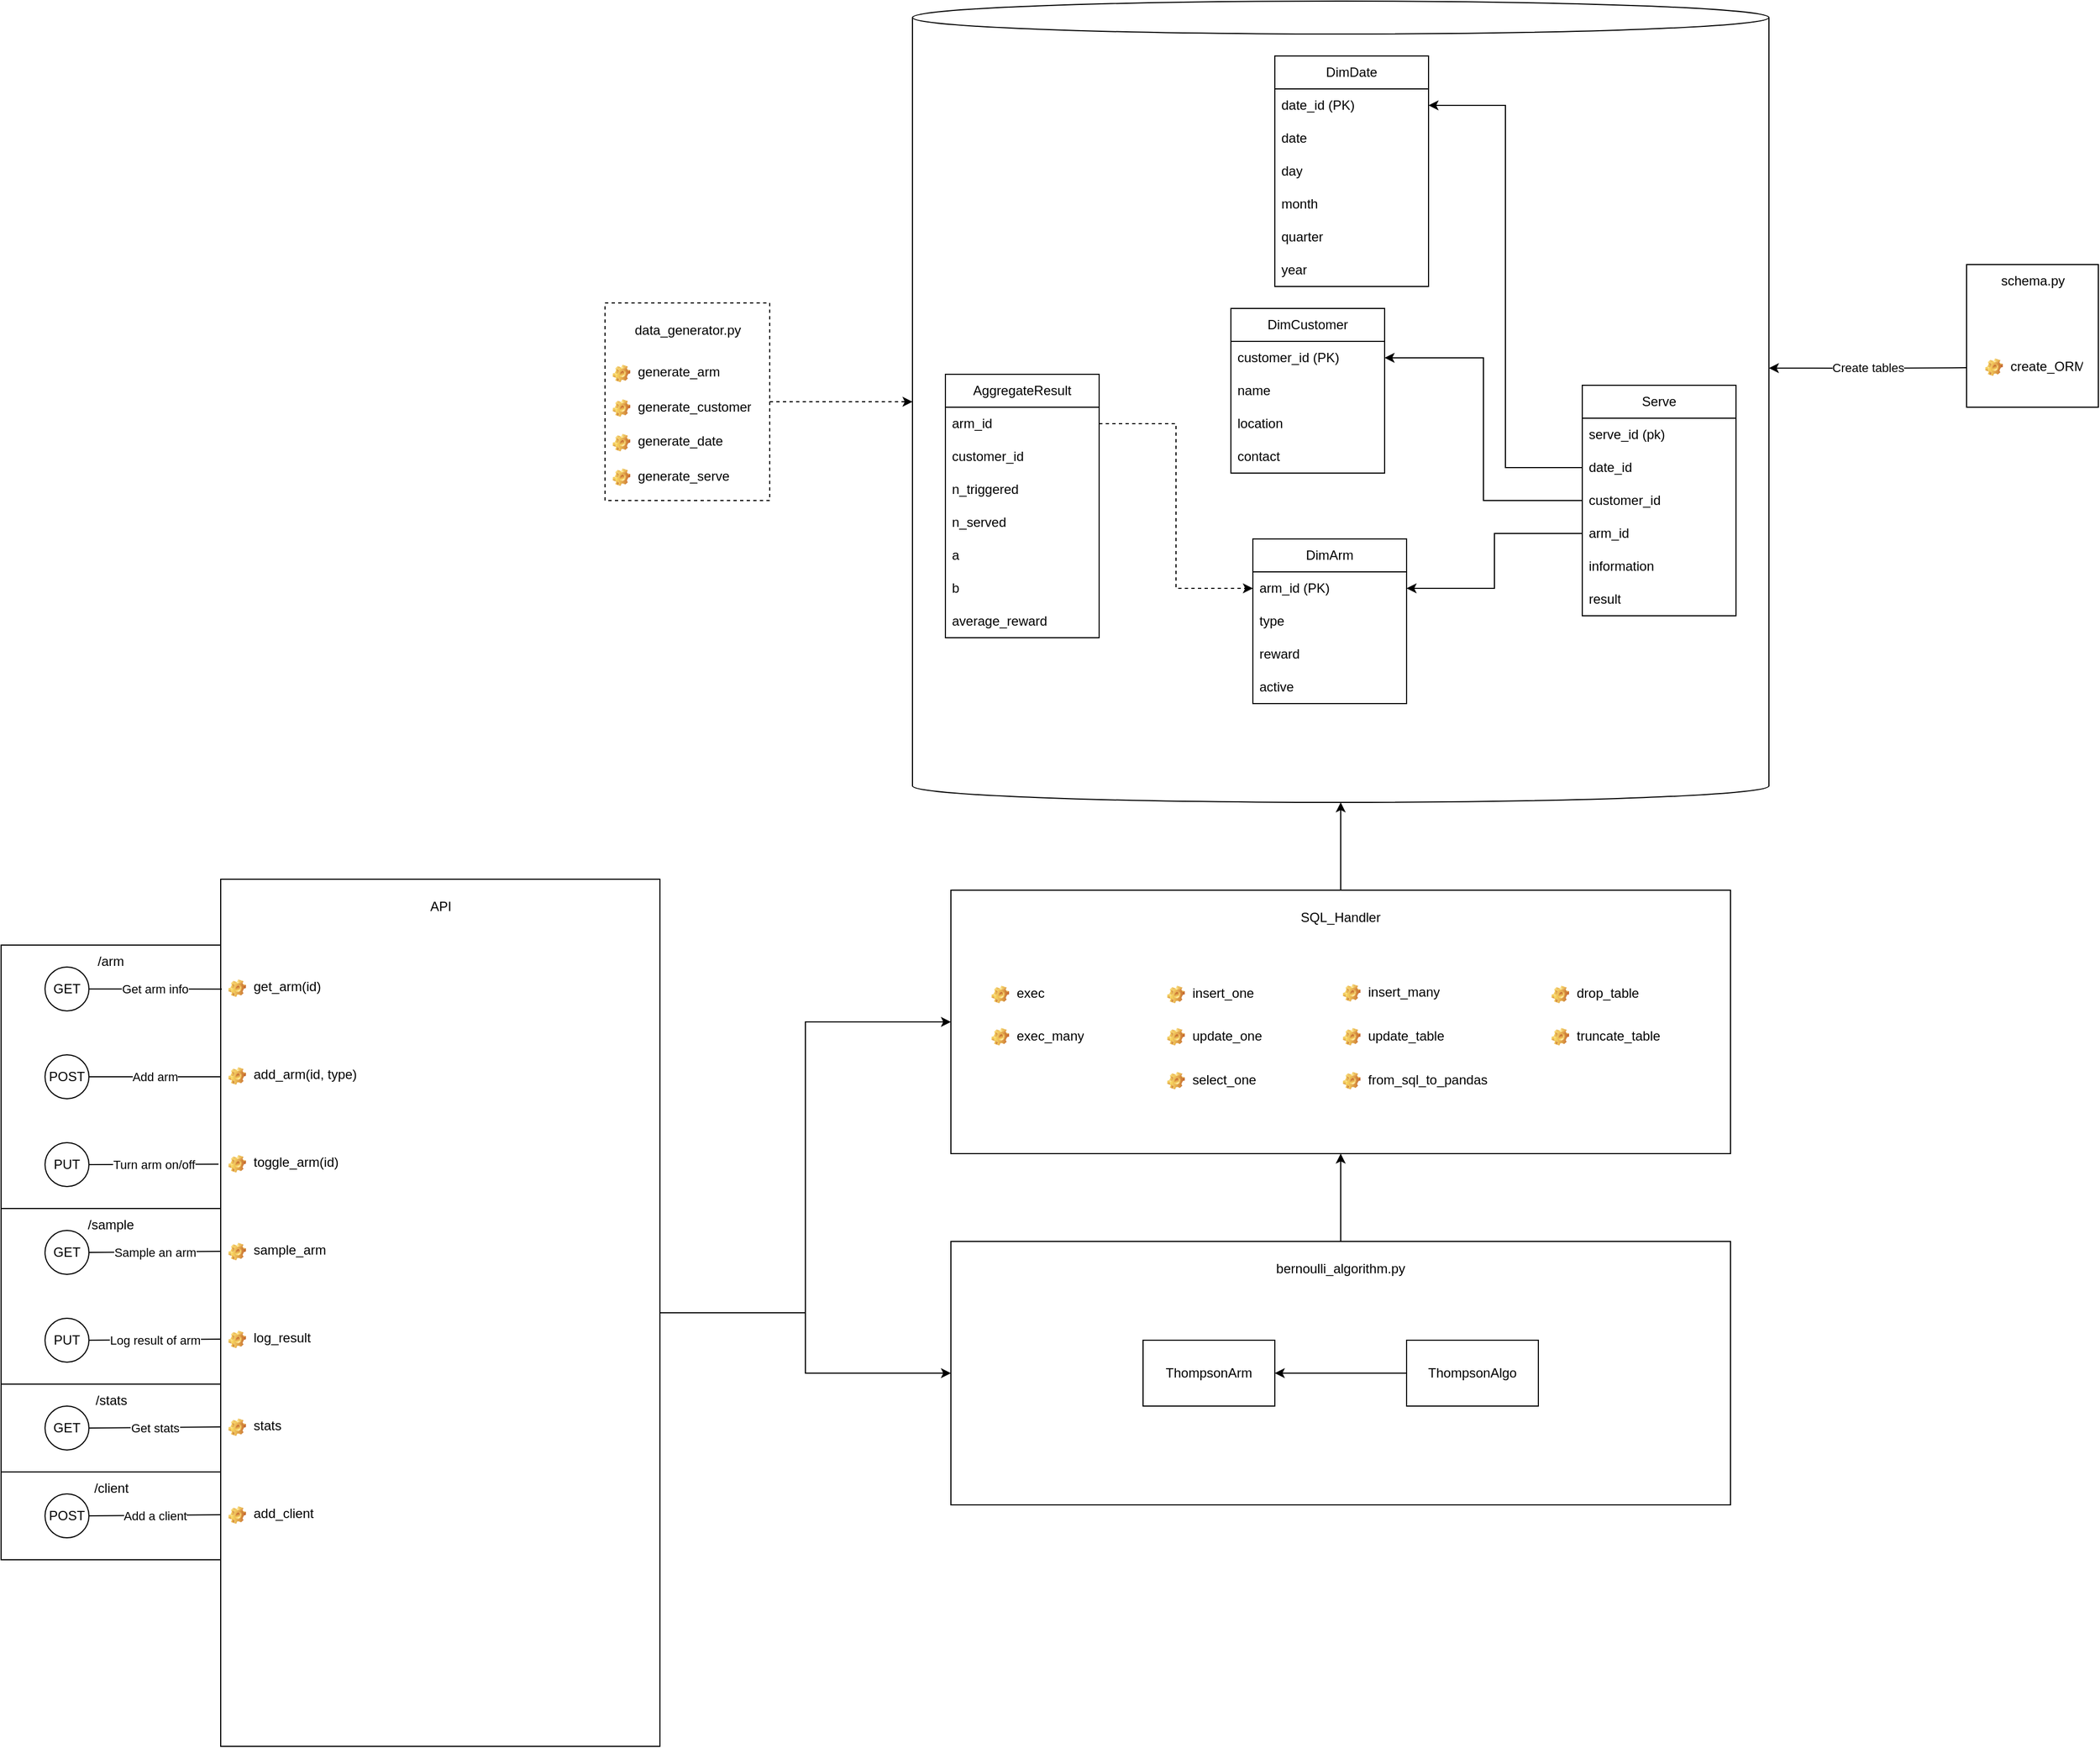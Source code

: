 <mxfile version="22.1.5" type="device">
  <diagram name="Page-1" id="Ht2SRZ-T48gmTUEBcy6G">
    <mxGraphModel dx="4201" dy="3000" grid="1" gridSize="10" guides="1" tooltips="1" connect="1" arrows="1" fold="1" page="1" pageScale="1" pageWidth="850" pageHeight="1100" math="0" shadow="0">
      <root>
        <mxCell id="0" />
        <mxCell id="1" parent="0" />
        <mxCell id="-B8I2vDSWO1O8QT1mReE-53" value="" style="rounded=0;whiteSpace=wrap;html=1;" vertex="1" parent="1">
          <mxGeometry x="-440" y="630" width="200" height="160" as="geometry" />
        </mxCell>
        <mxCell id="-B8I2vDSWO1O8QT1mReE-51" value="" style="rounded=0;whiteSpace=wrap;html=1;" vertex="1" parent="1">
          <mxGeometry x="-440" y="390" width="200" height="240" as="geometry" />
        </mxCell>
        <mxCell id="-B8I2vDSWO1O8QT1mReE-187" style="edgeStyle=orthogonalEdgeStyle;rounded=0;orthogonalLoop=1;jettySize=auto;html=1;entryX=0;entryY=0.5;entryDx=0;entryDy=0;" edge="1" parent="1" source="-B8I2vDSWO1O8QT1mReE-1" target="-B8I2vDSWO1O8QT1mReE-165">
          <mxGeometry relative="1" as="geometry" />
        </mxCell>
        <mxCell id="-B8I2vDSWO1O8QT1mReE-189" style="edgeStyle=orthogonalEdgeStyle;rounded=0;orthogonalLoop=1;jettySize=auto;html=1;entryX=0;entryY=0.5;entryDx=0;entryDy=0;" edge="1" parent="1" source="-B8I2vDSWO1O8QT1mReE-1" target="-B8I2vDSWO1O8QT1mReE-138">
          <mxGeometry relative="1" as="geometry" />
        </mxCell>
        <mxCell id="-B8I2vDSWO1O8QT1mReE-1" value="" style="rounded=0;whiteSpace=wrap;html=1;" vertex="1" parent="1">
          <mxGeometry x="-240" y="330" width="400" height="790" as="geometry" />
        </mxCell>
        <mxCell id="-B8I2vDSWO1O8QT1mReE-2" value="" style="shape=cylinder3;whiteSpace=wrap;html=1;boundedLbl=1;backgroundOutline=1;size=15;" vertex="1" parent="1">
          <mxGeometry x="390" y="-470" width="780" height="730" as="geometry" />
        </mxCell>
        <mxCell id="-B8I2vDSWO1O8QT1mReE-3" value="GET" style="ellipse;whiteSpace=wrap;html=1;aspect=fixed;" vertex="1" parent="1">
          <mxGeometry x="-400" y="410" width="40" height="40" as="geometry" />
        </mxCell>
        <mxCell id="-B8I2vDSWO1O8QT1mReE-4" value="POST" style="ellipse;whiteSpace=wrap;html=1;aspect=fixed;" vertex="1" parent="1">
          <mxGeometry x="-400" y="490" width="40" height="40" as="geometry" />
        </mxCell>
        <mxCell id="-B8I2vDSWO1O8QT1mReE-5" value="PUT" style="ellipse;whiteSpace=wrap;html=1;aspect=fixed;" vertex="1" parent="1">
          <mxGeometry x="-400" y="570" width="40" height="40" as="geometry" />
        </mxCell>
        <mxCell id="-B8I2vDSWO1O8QT1mReE-7" value="Turn arm on/off" style="endArrow=none;html=1;rounded=0;exitX=1;exitY=0.5;exitDx=0;exitDy=0;entryX=0.99;entryY=0.832;entryDx=0;entryDy=0;entryPerimeter=0;" edge="1" parent="1" source="-B8I2vDSWO1O8QT1mReE-5" target="-B8I2vDSWO1O8QT1mReE-51">
          <mxGeometry width="50" height="50" relative="1" as="geometry">
            <mxPoint x="-20" y="590" as="sourcePoint" />
            <mxPoint x="30" y="540" as="targetPoint" />
          </mxGeometry>
        </mxCell>
        <mxCell id="-B8I2vDSWO1O8QT1mReE-8" value="toggle_arm(id)" style="label;fontStyle=0;strokeColor=none;fillColor=none;align=left;verticalAlign=top;overflow=hidden;spacingLeft=28;spacingRight=4;rotatable=0;points=[[0,0.5],[1,0.5]];portConstraint=eastwest;imageWidth=16;imageHeight=16;whiteSpace=wrap;html=1;image=img/clipart/Gear_128x128.png;imageVerticalAlign=top;" vertex="1" parent="1">
          <mxGeometry x="-240" y="574.25" width="150" height="31.5" as="geometry" />
        </mxCell>
        <mxCell id="-B8I2vDSWO1O8QT1mReE-9" value="Add arm" style="endArrow=none;html=1;rounded=0;exitX=1;exitY=0.5;exitDx=0;exitDy=0;entryX=0;entryY=0.5;entryDx=0;entryDy=0;" edge="1" parent="1" source="-B8I2vDSWO1O8QT1mReE-4" target="-B8I2vDSWO1O8QT1mReE-11">
          <mxGeometry relative="1" as="geometry">
            <mxPoint x="-190" y="540" as="sourcePoint" />
            <mxPoint x="-30" y="540" as="targetPoint" />
          </mxGeometry>
        </mxCell>
        <mxCell id="-B8I2vDSWO1O8QT1mReE-11" value="add_arm(id, type)" style="label;fontStyle=0;strokeColor=none;fillColor=none;align=left;verticalAlign=top;overflow=hidden;spacingLeft=28;spacingRight=4;rotatable=0;points=[[0,0.5],[1,0.5]];portConstraint=eastwest;imageWidth=16;imageHeight=16;whiteSpace=wrap;html=1;image=img/clipart/Gear_128x128.png;imageVerticalAlign=top;" vertex="1" parent="1">
          <mxGeometry x="-240" y="494.25" width="220" height="31.5" as="geometry" />
        </mxCell>
        <mxCell id="-B8I2vDSWO1O8QT1mReE-12" value="Get arm info" style="endArrow=none;html=1;rounded=0;exitX=1;exitY=0.5;exitDx=0;exitDy=0;entryX=1.005;entryY=0.167;entryDx=0;entryDy=0;entryPerimeter=0;" edge="1" parent="1" source="-B8I2vDSWO1O8QT1mReE-3" target="-B8I2vDSWO1O8QT1mReE-51">
          <mxGeometry relative="1" as="geometry">
            <mxPoint x="-390" y="520" as="sourcePoint" />
            <mxPoint x="-230" y="520" as="targetPoint" />
          </mxGeometry>
        </mxCell>
        <mxCell id="-B8I2vDSWO1O8QT1mReE-14" value="API" style="text;html=1;align=center;verticalAlign=middle;resizable=0;points=[];autosize=1;strokeColor=none;fillColor=none;" vertex="1" parent="1">
          <mxGeometry x="-60" y="340" width="40" height="30" as="geometry" />
        </mxCell>
        <mxCell id="-B8I2vDSWO1O8QT1mReE-15" value="get_arm(id)" style="label;fontStyle=0;strokeColor=none;fillColor=none;align=left;verticalAlign=top;overflow=hidden;spacingLeft=28;spacingRight=4;rotatable=0;points=[[0,0.5],[1,0.5]];portConstraint=eastwest;imageWidth=16;imageHeight=16;whiteSpace=wrap;html=1;image=img/clipart/Gear_128x128.png;imageVerticalAlign=top;" vertex="1" parent="1">
          <mxGeometry x="-240" y="414.25" width="190" height="31.5" as="geometry" />
        </mxCell>
        <mxCell id="-B8I2vDSWO1O8QT1mReE-18" value="DimCustomer" style="swimlane;fontStyle=0;childLayout=stackLayout;horizontal=1;startSize=30;horizontalStack=0;resizeParent=1;resizeParentMax=0;resizeLast=0;collapsible=1;marginBottom=0;whiteSpace=wrap;html=1;" vertex="1" parent="1">
          <mxGeometry x="680" y="-190" width="140" height="150" as="geometry">
            <mxRectangle x="570" y="-40" width="110" height="30" as="alternateBounds" />
          </mxGeometry>
        </mxCell>
        <mxCell id="-B8I2vDSWO1O8QT1mReE-19" value="customer_id (PK)" style="text;strokeColor=none;fillColor=none;align=left;verticalAlign=middle;spacingLeft=4;spacingRight=4;overflow=hidden;points=[[0,0.5],[1,0.5]];portConstraint=eastwest;rotatable=0;whiteSpace=wrap;html=1;" vertex="1" parent="-B8I2vDSWO1O8QT1mReE-18">
          <mxGeometry y="30" width="140" height="30" as="geometry" />
        </mxCell>
        <mxCell id="-B8I2vDSWO1O8QT1mReE-20" value="name" style="text;strokeColor=none;fillColor=none;align=left;verticalAlign=middle;spacingLeft=4;spacingRight=4;overflow=hidden;points=[[0,0.5],[1,0.5]];portConstraint=eastwest;rotatable=0;whiteSpace=wrap;html=1;" vertex="1" parent="-B8I2vDSWO1O8QT1mReE-18">
          <mxGeometry y="60" width="140" height="30" as="geometry" />
        </mxCell>
        <mxCell id="-B8I2vDSWO1O8QT1mReE-21" value="location" style="text;strokeColor=none;fillColor=none;align=left;verticalAlign=middle;spacingLeft=4;spacingRight=4;overflow=hidden;points=[[0,0.5],[1,0.5]];portConstraint=eastwest;rotatable=0;whiteSpace=wrap;html=1;" vertex="1" parent="-B8I2vDSWO1O8QT1mReE-18">
          <mxGeometry y="90" width="140" height="30" as="geometry" />
        </mxCell>
        <mxCell id="-B8I2vDSWO1O8QT1mReE-22" value="contact" style="text;strokeColor=none;fillColor=none;align=left;verticalAlign=middle;spacingLeft=4;spacingRight=4;overflow=hidden;points=[[0,0.5],[1,0.5]];portConstraint=eastwest;rotatable=0;whiteSpace=wrap;html=1;" vertex="1" parent="-B8I2vDSWO1O8QT1mReE-18">
          <mxGeometry y="120" width="140" height="30" as="geometry" />
        </mxCell>
        <mxCell id="-B8I2vDSWO1O8QT1mReE-23" value="DimDate" style="swimlane;fontStyle=0;childLayout=stackLayout;horizontal=1;startSize=30;horizontalStack=0;resizeParent=1;resizeParentMax=0;resizeLast=0;collapsible=1;marginBottom=0;whiteSpace=wrap;html=1;" vertex="1" parent="1">
          <mxGeometry x="720" y="-420" width="140" height="210" as="geometry">
            <mxRectangle x="570" y="-40" width="110" height="30" as="alternateBounds" />
          </mxGeometry>
        </mxCell>
        <mxCell id="-B8I2vDSWO1O8QT1mReE-24" value="date_id (PK)" style="text;strokeColor=none;fillColor=none;align=left;verticalAlign=middle;spacingLeft=4;spacingRight=4;overflow=hidden;points=[[0,0.5],[1,0.5]];portConstraint=eastwest;rotatable=0;whiteSpace=wrap;html=1;" vertex="1" parent="-B8I2vDSWO1O8QT1mReE-23">
          <mxGeometry y="30" width="140" height="30" as="geometry" />
        </mxCell>
        <mxCell id="-B8I2vDSWO1O8QT1mReE-25" value="date" style="text;strokeColor=none;fillColor=none;align=left;verticalAlign=middle;spacingLeft=4;spacingRight=4;overflow=hidden;points=[[0,0.5],[1,0.5]];portConstraint=eastwest;rotatable=0;whiteSpace=wrap;html=1;" vertex="1" parent="-B8I2vDSWO1O8QT1mReE-23">
          <mxGeometry y="60" width="140" height="30" as="geometry" />
        </mxCell>
        <mxCell id="-B8I2vDSWO1O8QT1mReE-26" value="day" style="text;strokeColor=none;fillColor=none;align=left;verticalAlign=middle;spacingLeft=4;spacingRight=4;overflow=hidden;points=[[0,0.5],[1,0.5]];portConstraint=eastwest;rotatable=0;whiteSpace=wrap;html=1;" vertex="1" parent="-B8I2vDSWO1O8QT1mReE-23">
          <mxGeometry y="90" width="140" height="30" as="geometry" />
        </mxCell>
        <mxCell id="-B8I2vDSWO1O8QT1mReE-27" value="month" style="text;strokeColor=none;fillColor=none;align=left;verticalAlign=middle;spacingLeft=4;spacingRight=4;overflow=hidden;points=[[0,0.5],[1,0.5]];portConstraint=eastwest;rotatable=0;whiteSpace=wrap;html=1;" vertex="1" parent="-B8I2vDSWO1O8QT1mReE-23">
          <mxGeometry y="120" width="140" height="30" as="geometry" />
        </mxCell>
        <mxCell id="-B8I2vDSWO1O8QT1mReE-28" value="quarter" style="text;strokeColor=none;fillColor=none;align=left;verticalAlign=middle;spacingLeft=4;spacingRight=4;overflow=hidden;points=[[0,0.5],[1,0.5]];portConstraint=eastwest;rotatable=0;whiteSpace=wrap;html=1;" vertex="1" parent="-B8I2vDSWO1O8QT1mReE-23">
          <mxGeometry y="150" width="140" height="30" as="geometry" />
        </mxCell>
        <mxCell id="-B8I2vDSWO1O8QT1mReE-29" value="year" style="text;strokeColor=none;fillColor=none;align=left;verticalAlign=middle;spacingLeft=4;spacingRight=4;overflow=hidden;points=[[0,0.5],[1,0.5]];portConstraint=eastwest;rotatable=0;whiteSpace=wrap;html=1;" vertex="1" parent="-B8I2vDSWO1O8QT1mReE-23">
          <mxGeometry y="180" width="140" height="30" as="geometry" />
        </mxCell>
        <mxCell id="-B8I2vDSWO1O8QT1mReE-30" value="DimArm" style="swimlane;fontStyle=0;childLayout=stackLayout;horizontal=1;startSize=30;horizontalStack=0;resizeParent=1;resizeParentMax=0;resizeLast=0;collapsible=1;marginBottom=0;whiteSpace=wrap;html=1;" vertex="1" parent="1">
          <mxGeometry x="700" y="20" width="140" height="150" as="geometry">
            <mxRectangle x="570" y="-40" width="110" height="30" as="alternateBounds" />
          </mxGeometry>
        </mxCell>
        <mxCell id="-B8I2vDSWO1O8QT1mReE-31" value="arm_id (PK)" style="text;strokeColor=none;fillColor=none;align=left;verticalAlign=middle;spacingLeft=4;spacingRight=4;overflow=hidden;points=[[0,0.5],[1,0.5]];portConstraint=eastwest;rotatable=0;whiteSpace=wrap;html=1;" vertex="1" parent="-B8I2vDSWO1O8QT1mReE-30">
          <mxGeometry y="30" width="140" height="30" as="geometry" />
        </mxCell>
        <mxCell id="-B8I2vDSWO1O8QT1mReE-32" value="type" style="text;strokeColor=none;fillColor=none;align=left;verticalAlign=middle;spacingLeft=4;spacingRight=4;overflow=hidden;points=[[0,0.5],[1,0.5]];portConstraint=eastwest;rotatable=0;whiteSpace=wrap;html=1;" vertex="1" parent="-B8I2vDSWO1O8QT1mReE-30">
          <mxGeometry y="60" width="140" height="30" as="geometry" />
        </mxCell>
        <mxCell id="-B8I2vDSWO1O8QT1mReE-35" value="reward" style="text;strokeColor=none;fillColor=none;align=left;verticalAlign=middle;spacingLeft=4;spacingRight=4;overflow=hidden;points=[[0,0.5],[1,0.5]];portConstraint=eastwest;rotatable=0;whiteSpace=wrap;html=1;" vertex="1" parent="-B8I2vDSWO1O8QT1mReE-30">
          <mxGeometry y="90" width="140" height="30" as="geometry" />
        </mxCell>
        <mxCell id="-B8I2vDSWO1O8QT1mReE-34" value="active" style="text;strokeColor=none;fillColor=none;align=left;verticalAlign=middle;spacingLeft=4;spacingRight=4;overflow=hidden;points=[[0,0.5],[1,0.5]];portConstraint=eastwest;rotatable=0;whiteSpace=wrap;html=1;" vertex="1" parent="-B8I2vDSWO1O8QT1mReE-30">
          <mxGeometry y="120" width="140" height="30" as="geometry" />
        </mxCell>
        <mxCell id="-B8I2vDSWO1O8QT1mReE-37" value="Serve" style="swimlane;fontStyle=0;childLayout=stackLayout;horizontal=1;startSize=30;horizontalStack=0;resizeParent=1;resizeParentMax=0;resizeLast=0;collapsible=1;marginBottom=0;whiteSpace=wrap;html=1;" vertex="1" parent="1">
          <mxGeometry x="1000" y="-120" width="140" height="210" as="geometry">
            <mxRectangle x="570" y="-40" width="110" height="30" as="alternateBounds" />
          </mxGeometry>
        </mxCell>
        <mxCell id="-B8I2vDSWO1O8QT1mReE-38" value="serve_id (pk)" style="text;strokeColor=none;fillColor=none;align=left;verticalAlign=middle;spacingLeft=4;spacingRight=4;overflow=hidden;points=[[0,0.5],[1,0.5]];portConstraint=eastwest;rotatable=0;whiteSpace=wrap;html=1;" vertex="1" parent="-B8I2vDSWO1O8QT1mReE-37">
          <mxGeometry y="30" width="140" height="30" as="geometry" />
        </mxCell>
        <mxCell id="-B8I2vDSWO1O8QT1mReE-40" value="date_id" style="text;strokeColor=none;fillColor=none;align=left;verticalAlign=middle;spacingLeft=4;spacingRight=4;overflow=hidden;points=[[0,0.5],[1,0.5]];portConstraint=eastwest;rotatable=0;whiteSpace=wrap;html=1;" vertex="1" parent="-B8I2vDSWO1O8QT1mReE-37">
          <mxGeometry y="60" width="140" height="30" as="geometry" />
        </mxCell>
        <mxCell id="-B8I2vDSWO1O8QT1mReE-39" value="customer_id" style="text;strokeColor=none;fillColor=none;align=left;verticalAlign=middle;spacingLeft=4;spacingRight=4;overflow=hidden;points=[[0,0.5],[1,0.5]];portConstraint=eastwest;rotatable=0;whiteSpace=wrap;html=1;" vertex="1" parent="-B8I2vDSWO1O8QT1mReE-37">
          <mxGeometry y="90" width="140" height="30" as="geometry" />
        </mxCell>
        <mxCell id="-B8I2vDSWO1O8QT1mReE-41" value="arm_id" style="text;strokeColor=none;fillColor=none;align=left;verticalAlign=middle;spacingLeft=4;spacingRight=4;overflow=hidden;points=[[0,0.5],[1,0.5]];portConstraint=eastwest;rotatable=0;whiteSpace=wrap;html=1;" vertex="1" parent="-B8I2vDSWO1O8QT1mReE-37">
          <mxGeometry y="120" width="140" height="30" as="geometry" />
        </mxCell>
        <mxCell id="-B8I2vDSWO1O8QT1mReE-103" value="information" style="text;strokeColor=none;fillColor=none;align=left;verticalAlign=middle;spacingLeft=4;spacingRight=4;overflow=hidden;points=[[0,0.5],[1,0.5]];portConstraint=eastwest;rotatable=0;whiteSpace=wrap;html=1;" vertex="1" parent="-B8I2vDSWO1O8QT1mReE-37">
          <mxGeometry y="150" width="140" height="30" as="geometry" />
        </mxCell>
        <mxCell id="-B8I2vDSWO1O8QT1mReE-137" value="result" style="text;strokeColor=none;fillColor=none;align=left;verticalAlign=middle;spacingLeft=4;spacingRight=4;overflow=hidden;points=[[0,0.5],[1,0.5]];portConstraint=eastwest;rotatable=0;whiteSpace=wrap;html=1;" vertex="1" parent="-B8I2vDSWO1O8QT1mReE-37">
          <mxGeometry y="180" width="140" height="30" as="geometry" />
        </mxCell>
        <mxCell id="-B8I2vDSWO1O8QT1mReE-43" style="edgeStyle=orthogonalEdgeStyle;rounded=0;orthogonalLoop=1;jettySize=auto;html=1;" edge="1" parent="1" source="-B8I2vDSWO1O8QT1mReE-39" target="-B8I2vDSWO1O8QT1mReE-19">
          <mxGeometry relative="1" as="geometry" />
        </mxCell>
        <mxCell id="-B8I2vDSWO1O8QT1mReE-44" style="edgeStyle=orthogonalEdgeStyle;rounded=0;orthogonalLoop=1;jettySize=auto;html=1;entryX=1;entryY=0.5;entryDx=0;entryDy=0;" edge="1" parent="1" source="-B8I2vDSWO1O8QT1mReE-40" target="-B8I2vDSWO1O8QT1mReE-24">
          <mxGeometry relative="1" as="geometry" />
        </mxCell>
        <mxCell id="-B8I2vDSWO1O8QT1mReE-47" value="GET" style="ellipse;whiteSpace=wrap;html=1;aspect=fixed;" vertex="1" parent="1">
          <mxGeometry x="-400" y="650" width="40" height="40" as="geometry" />
        </mxCell>
        <mxCell id="-B8I2vDSWO1O8QT1mReE-48" value="Sample an arm" style="endArrow=none;html=1;rounded=0;exitX=1;exitY=0.5;exitDx=0;exitDy=0;entryX=-0.001;entryY=0.231;entryDx=0;entryDy=0;entryPerimeter=0;" edge="1" source="-B8I2vDSWO1O8QT1mReE-47" parent="1">
          <mxGeometry relative="1" as="geometry">
            <mxPoint x="-390" y="760" as="sourcePoint" />
            <mxPoint x="-240" y="669" as="targetPoint" />
          </mxGeometry>
        </mxCell>
        <mxCell id="-B8I2vDSWO1O8QT1mReE-50" value="sample_arm" style="label;fontStyle=0;strokeColor=none;fillColor=none;align=left;verticalAlign=top;overflow=hidden;spacingLeft=28;spacingRight=4;rotatable=0;points=[[0,0.5],[1,0.5]];portConstraint=eastwest;imageWidth=16;imageHeight=16;whiteSpace=wrap;html=1;image=img/clipart/Gear_128x128.png;imageVerticalAlign=top;" vertex="1" parent="1">
          <mxGeometry x="-240" y="654.25" width="150" height="31.5" as="geometry" />
        </mxCell>
        <mxCell id="-B8I2vDSWO1O8QT1mReE-52" value="/arm" style="text;html=1;strokeColor=none;fillColor=none;align=center;verticalAlign=middle;whiteSpace=wrap;rounded=0;" vertex="1" parent="1">
          <mxGeometry x="-370" y="390" width="60" height="30" as="geometry" />
        </mxCell>
        <mxCell id="-B8I2vDSWO1O8QT1mReE-54" value="/sample" style="text;html=1;strokeColor=none;fillColor=none;align=center;verticalAlign=middle;whiteSpace=wrap;rounded=0;" vertex="1" parent="1">
          <mxGeometry x="-370" y="630" width="60" height="30" as="geometry" />
        </mxCell>
        <mxCell id="-B8I2vDSWO1O8QT1mReE-56" value="PUT" style="ellipse;whiteSpace=wrap;html=1;aspect=fixed;" vertex="1" parent="1">
          <mxGeometry x="-400" y="730" width="40" height="40" as="geometry" />
        </mxCell>
        <mxCell id="-B8I2vDSWO1O8QT1mReE-57" value="Log result of arm" style="endArrow=none;html=1;rounded=0;exitX=1;exitY=0.5;exitDx=0;exitDy=0;entryX=-0.001;entryY=0.231;entryDx=0;entryDy=0;entryPerimeter=0;" edge="1" source="-B8I2vDSWO1O8QT1mReE-56" parent="1">
          <mxGeometry relative="1" as="geometry">
            <mxPoint x="-390" y="840" as="sourcePoint" />
            <mxPoint x="-240" y="749" as="targetPoint" />
          </mxGeometry>
        </mxCell>
        <mxCell id="-B8I2vDSWO1O8QT1mReE-58" value="log_result" style="label;fontStyle=0;strokeColor=none;fillColor=none;align=left;verticalAlign=top;overflow=hidden;spacingLeft=28;spacingRight=4;rotatable=0;points=[[0,0.5],[1,0.5]];portConstraint=eastwest;imageWidth=16;imageHeight=16;whiteSpace=wrap;html=1;image=img/clipart/Gear_128x128.png;imageVerticalAlign=top;" vertex="1" parent="1">
          <mxGeometry x="-240" y="734.25" width="150" height="31.5" as="geometry" />
        </mxCell>
        <mxCell id="-B8I2vDSWO1O8QT1mReE-62" value="" style="rounded=0;whiteSpace=wrap;html=1;" vertex="1" parent="1">
          <mxGeometry x="-440" y="790" width="200" height="80" as="geometry" />
        </mxCell>
        <mxCell id="-B8I2vDSWO1O8QT1mReE-63" value="/stats" style="text;html=1;align=center;verticalAlign=middle;resizable=0;points=[];autosize=1;strokeColor=none;fillColor=none;" vertex="1" parent="1">
          <mxGeometry x="-365" y="790" width="50" height="30" as="geometry" />
        </mxCell>
        <mxCell id="-B8I2vDSWO1O8QT1mReE-64" value="GET" style="ellipse;whiteSpace=wrap;html=1;aspect=fixed;" vertex="1" parent="1">
          <mxGeometry x="-400" y="810" width="40" height="40" as="geometry" />
        </mxCell>
        <mxCell id="-B8I2vDSWO1O8QT1mReE-65" value="Get stats" style="endArrow=none;html=1;rounded=0;exitX=1;exitY=0.5;exitDx=0;exitDy=0;entryX=-0.001;entryY=0.231;entryDx=0;entryDy=0;entryPerimeter=0;" edge="1" source="-B8I2vDSWO1O8QT1mReE-64" parent="1">
          <mxGeometry relative="1" as="geometry">
            <mxPoint x="-390" y="920" as="sourcePoint" />
            <mxPoint x="-240" y="829" as="targetPoint" />
          </mxGeometry>
        </mxCell>
        <mxCell id="-B8I2vDSWO1O8QT1mReE-66" value="stats" style="label;fontStyle=0;strokeColor=none;fillColor=none;align=left;verticalAlign=top;overflow=hidden;spacingLeft=28;spacingRight=4;rotatable=0;points=[[0,0.5],[1,0.5]];portConstraint=eastwest;imageWidth=16;imageHeight=16;whiteSpace=wrap;html=1;image=img/clipart/Gear_128x128.png;imageVerticalAlign=top;" vertex="1" parent="1">
          <mxGeometry x="-240" y="814.25" width="150" height="31.5" as="geometry" />
        </mxCell>
        <mxCell id="-B8I2vDSWO1O8QT1mReE-81" value="" style="rounded=0;whiteSpace=wrap;html=1;" vertex="1" parent="1">
          <mxGeometry x="-440" y="870" width="200" height="80" as="geometry" />
        </mxCell>
        <mxCell id="-B8I2vDSWO1O8QT1mReE-82" value="Add a client" style="endArrow=none;html=1;rounded=0;exitX=1;exitY=0.5;exitDx=0;exitDy=0;entryX=-0.001;entryY=0.231;entryDx=0;entryDy=0;entryPerimeter=0;" edge="1" source="-B8I2vDSWO1O8QT1mReE-83" parent="1">
          <mxGeometry relative="1" as="geometry">
            <mxPoint x="-390" y="1000" as="sourcePoint" />
            <mxPoint x="-240" y="909" as="targetPoint" />
          </mxGeometry>
        </mxCell>
        <mxCell id="-B8I2vDSWO1O8QT1mReE-83" value="POST" style="ellipse;whiteSpace=wrap;html=1;aspect=fixed;" vertex="1" parent="1">
          <mxGeometry x="-400" y="890" width="40" height="40" as="geometry" />
        </mxCell>
        <mxCell id="-B8I2vDSWO1O8QT1mReE-84" value="/client" style="text;html=1;align=center;verticalAlign=middle;resizable=0;points=[];autosize=1;strokeColor=none;fillColor=none;" vertex="1" parent="1">
          <mxGeometry x="-365" y="870" width="50" height="30" as="geometry" />
        </mxCell>
        <mxCell id="-B8I2vDSWO1O8QT1mReE-85" value="add_client" style="label;fontStyle=0;strokeColor=none;fillColor=none;align=left;verticalAlign=top;overflow=hidden;spacingLeft=28;spacingRight=4;rotatable=0;points=[[0,0.5],[1,0.5]];portConstraint=eastwest;imageWidth=16;imageHeight=16;whiteSpace=wrap;html=1;image=img/clipart/Gear_128x128.png;imageVerticalAlign=top;" vertex="1" parent="1">
          <mxGeometry x="-240" y="894.25" width="150" height="31.5" as="geometry" />
        </mxCell>
        <mxCell id="-B8I2vDSWO1O8QT1mReE-105" style="edgeStyle=orthogonalEdgeStyle;rounded=0;orthogonalLoop=1;jettySize=auto;html=1;entryX=1;entryY=0.5;entryDx=0;entryDy=0;" edge="1" parent="1" source="-B8I2vDSWO1O8QT1mReE-41" target="-B8I2vDSWO1O8QT1mReE-31">
          <mxGeometry relative="1" as="geometry" />
        </mxCell>
        <mxCell id="-B8I2vDSWO1O8QT1mReE-125" value="AggregateResult" style="swimlane;fontStyle=0;childLayout=stackLayout;horizontal=1;startSize=30;horizontalStack=0;resizeParent=1;resizeParentMax=0;resizeLast=0;collapsible=1;marginBottom=0;whiteSpace=wrap;html=1;" vertex="1" parent="1">
          <mxGeometry x="420" y="-130" width="140" height="240" as="geometry">
            <mxRectangle x="570" y="-40" width="110" height="30" as="alternateBounds" />
          </mxGeometry>
        </mxCell>
        <mxCell id="-B8I2vDSWO1O8QT1mReE-126" value="arm_id" style="text;strokeColor=none;fillColor=none;align=left;verticalAlign=middle;spacingLeft=4;spacingRight=4;overflow=hidden;points=[[0,0.5],[1,0.5]];portConstraint=eastwest;rotatable=0;whiteSpace=wrap;html=1;" vertex="1" parent="-B8I2vDSWO1O8QT1mReE-125">
          <mxGeometry y="30" width="140" height="30" as="geometry" />
        </mxCell>
        <mxCell id="-B8I2vDSWO1O8QT1mReE-182" value="customer_id" style="text;strokeColor=none;fillColor=none;align=left;verticalAlign=middle;spacingLeft=4;spacingRight=4;overflow=hidden;points=[[0,0.5],[1,0.5]];portConstraint=eastwest;rotatable=0;whiteSpace=wrap;html=1;" vertex="1" parent="-B8I2vDSWO1O8QT1mReE-125">
          <mxGeometry y="60" width="140" height="30" as="geometry" />
        </mxCell>
        <mxCell id="-B8I2vDSWO1O8QT1mReE-128" value="n_triggered" style="text;strokeColor=none;fillColor=none;align=left;verticalAlign=middle;spacingLeft=4;spacingRight=4;overflow=hidden;points=[[0,0.5],[1,0.5]];portConstraint=eastwest;rotatable=0;whiteSpace=wrap;html=1;" vertex="1" parent="-B8I2vDSWO1O8QT1mReE-125">
          <mxGeometry y="90" width="140" height="30" as="geometry" />
        </mxCell>
        <mxCell id="-B8I2vDSWO1O8QT1mReE-131" value="n_served" style="text;strokeColor=none;fillColor=none;align=left;verticalAlign=middle;spacingLeft=4;spacingRight=4;overflow=hidden;points=[[0,0.5],[1,0.5]];portConstraint=eastwest;rotatable=0;whiteSpace=wrap;html=1;" vertex="1" parent="-B8I2vDSWO1O8QT1mReE-125">
          <mxGeometry y="120" width="140" height="30" as="geometry" />
        </mxCell>
        <mxCell id="-B8I2vDSWO1O8QT1mReE-129" value="a" style="text;strokeColor=none;fillColor=none;align=left;verticalAlign=middle;spacingLeft=4;spacingRight=4;overflow=hidden;points=[[0,0.5],[1,0.5]];portConstraint=eastwest;rotatable=0;whiteSpace=wrap;html=1;" vertex="1" parent="-B8I2vDSWO1O8QT1mReE-125">
          <mxGeometry y="150" width="140" height="30" as="geometry" />
        </mxCell>
        <mxCell id="-B8I2vDSWO1O8QT1mReE-130" value="b" style="text;strokeColor=none;fillColor=none;align=left;verticalAlign=middle;spacingLeft=4;spacingRight=4;overflow=hidden;points=[[0,0.5],[1,0.5]];portConstraint=eastwest;rotatable=0;whiteSpace=wrap;html=1;" vertex="1" parent="-B8I2vDSWO1O8QT1mReE-125">
          <mxGeometry y="180" width="140" height="30" as="geometry" />
        </mxCell>
        <mxCell id="-B8I2vDSWO1O8QT1mReE-133" value="average_reward" style="text;strokeColor=none;fillColor=none;align=left;verticalAlign=middle;spacingLeft=4;spacingRight=4;overflow=hidden;points=[[0,0.5],[1,0.5]];portConstraint=eastwest;rotatable=0;whiteSpace=wrap;html=1;" vertex="1" parent="-B8I2vDSWO1O8QT1mReE-125">
          <mxGeometry y="210" width="140" height="30" as="geometry" />
        </mxCell>
        <mxCell id="-B8I2vDSWO1O8QT1mReE-134" style="edgeStyle=orthogonalEdgeStyle;rounded=0;orthogonalLoop=1;jettySize=auto;html=1;entryX=0;entryY=0.5;entryDx=0;entryDy=0;dashed=1;" edge="1" parent="1" source="-B8I2vDSWO1O8QT1mReE-126" target="-B8I2vDSWO1O8QT1mReE-31">
          <mxGeometry relative="1" as="geometry" />
        </mxCell>
        <mxCell id="-B8I2vDSWO1O8QT1mReE-138" value="" style="rounded=0;whiteSpace=wrap;html=1;" vertex="1" parent="1">
          <mxGeometry x="425" y="340" width="710" height="240" as="geometry" />
        </mxCell>
        <mxCell id="-B8I2vDSWO1O8QT1mReE-139" value="SQL_Handler" style="text;html=1;strokeColor=none;fillColor=none;align=center;verticalAlign=middle;whiteSpace=wrap;rounded=0;" vertex="1" parent="1">
          <mxGeometry x="750" y="350" width="60" height="30" as="geometry" />
        </mxCell>
        <mxCell id="-B8I2vDSWO1O8QT1mReE-141" value="" style="rounded=0;whiteSpace=wrap;html=1;" vertex="1" parent="1">
          <mxGeometry x="1350" y="-230" width="120" height="130" as="geometry" />
        </mxCell>
        <mxCell id="-B8I2vDSWO1O8QT1mReE-142" value="create_ORM" style="label;fontStyle=0;strokeColor=none;fillColor=none;align=left;verticalAlign=top;overflow=hidden;spacingLeft=28;spacingRight=4;rotatable=0;points=[[0,0.5],[1,0.5]];portConstraint=eastwest;imageWidth=16;imageHeight=16;whiteSpace=wrap;html=1;image=img/clipart/Gear_128x128.png;imageVerticalAlign=top;" vertex="1" parent="1">
          <mxGeometry x="1360" y="-151.5" width="100" height="31.5" as="geometry" />
        </mxCell>
        <mxCell id="-B8I2vDSWO1O8QT1mReE-143" value="Create tables" style="edgeStyle=orthogonalEdgeStyle;rounded=0;orthogonalLoop=1;jettySize=auto;html=1;entryX=1;entryY=0.458;entryDx=0;entryDy=0;entryPerimeter=0;" edge="1" parent="1" target="-B8I2vDSWO1O8QT1mReE-2">
          <mxGeometry relative="1" as="geometry">
            <mxPoint x="1350" y="-136" as="sourcePoint" />
          </mxGeometry>
        </mxCell>
        <mxCell id="-B8I2vDSWO1O8QT1mReE-144" value="schema.py" style="text;html=1;align=center;verticalAlign=middle;resizable=0;points=[];autosize=1;strokeColor=none;fillColor=none;" vertex="1" parent="1">
          <mxGeometry x="1370" y="-230" width="80" height="30" as="geometry" />
        </mxCell>
        <mxCell id="-B8I2vDSWO1O8QT1mReE-146" style="edgeStyle=orthogonalEdgeStyle;rounded=0;orthogonalLoop=1;jettySize=auto;html=1;entryX=0.5;entryY=1;entryDx=0;entryDy=0;entryPerimeter=0;" edge="1" parent="1" source="-B8I2vDSWO1O8QT1mReE-138" target="-B8I2vDSWO1O8QT1mReE-2">
          <mxGeometry relative="1" as="geometry" />
        </mxCell>
        <mxCell id="-B8I2vDSWO1O8QT1mReE-148" value="exec" style="label;fontStyle=0;strokeColor=none;fillColor=none;align=left;verticalAlign=top;overflow=hidden;spacingLeft=28;spacingRight=4;rotatable=0;points=[[0,0.5],[1,0.5]];portConstraint=eastwest;imageWidth=16;imageHeight=16;whiteSpace=wrap;html=1;image=img/clipart/Gear_128x128.png;imageVerticalAlign=top;" vertex="1" parent="1">
          <mxGeometry x="455" y="420" width="150" height="31.5" as="geometry" />
        </mxCell>
        <mxCell id="-B8I2vDSWO1O8QT1mReE-149" value="exec_many" style="label;fontStyle=0;strokeColor=none;fillColor=none;align=left;verticalAlign=top;overflow=hidden;spacingLeft=28;spacingRight=4;rotatable=0;points=[[0,0.5],[1,0.5]];portConstraint=eastwest;imageWidth=16;imageHeight=16;whiteSpace=wrap;html=1;image=img/clipart/Gear_128x128.png;imageVerticalAlign=top;" vertex="1" parent="1">
          <mxGeometry x="455" y="458.5" width="150" height="31.5" as="geometry" />
        </mxCell>
        <mxCell id="-B8I2vDSWO1O8QT1mReE-150" value="insert_one" style="label;fontStyle=0;strokeColor=none;fillColor=none;align=left;verticalAlign=top;overflow=hidden;spacingLeft=28;spacingRight=4;rotatable=0;points=[[0,0.5],[1,0.5]];portConstraint=eastwest;imageWidth=16;imageHeight=16;whiteSpace=wrap;html=1;image=img/clipart/Gear_128x128.png;imageVerticalAlign=top;" vertex="1" parent="1">
          <mxGeometry x="615" y="420" width="150" height="31.5" as="geometry" />
        </mxCell>
        <mxCell id="-B8I2vDSWO1O8QT1mReE-151" value="update_one" style="label;fontStyle=0;strokeColor=none;fillColor=none;align=left;verticalAlign=top;overflow=hidden;spacingLeft=28;spacingRight=4;rotatable=0;points=[[0,0.5],[1,0.5]];portConstraint=eastwest;imageWidth=16;imageHeight=16;whiteSpace=wrap;html=1;image=img/clipart/Gear_128x128.png;imageVerticalAlign=top;" vertex="1" parent="1">
          <mxGeometry x="615" y="458.5" width="150" height="31.5" as="geometry" />
        </mxCell>
        <mxCell id="-B8I2vDSWO1O8QT1mReE-152" value="select_one" style="label;fontStyle=0;strokeColor=none;fillColor=none;align=left;verticalAlign=top;overflow=hidden;spacingLeft=28;spacingRight=4;rotatable=0;points=[[0,0.5],[1,0.5]];portConstraint=eastwest;imageWidth=16;imageHeight=16;whiteSpace=wrap;html=1;image=img/clipart/Gear_128x128.png;imageVerticalAlign=top;" vertex="1" parent="1">
          <mxGeometry x="615" y="498.5" width="150" height="31.5" as="geometry" />
        </mxCell>
        <mxCell id="-B8I2vDSWO1O8QT1mReE-153" value="insert_many" style="label;fontStyle=0;strokeColor=none;fillColor=none;align=left;verticalAlign=top;overflow=hidden;spacingLeft=28;spacingRight=4;rotatable=0;points=[[0,0.5],[1,0.5]];portConstraint=eastwest;imageWidth=16;imageHeight=16;whiteSpace=wrap;html=1;image=img/clipart/Gear_128x128.png;imageVerticalAlign=top;" vertex="1" parent="1">
          <mxGeometry x="775" y="418.5" width="150" height="31.5" as="geometry" />
        </mxCell>
        <mxCell id="-B8I2vDSWO1O8QT1mReE-154" value="update_table" style="label;fontStyle=0;strokeColor=none;fillColor=none;align=left;verticalAlign=top;overflow=hidden;spacingLeft=28;spacingRight=4;rotatable=0;points=[[0,0.5],[1,0.5]];portConstraint=eastwest;imageWidth=16;imageHeight=16;whiteSpace=wrap;html=1;image=img/clipart/Gear_128x128.png;imageVerticalAlign=top;" vertex="1" parent="1">
          <mxGeometry x="775" y="458.5" width="150" height="31.5" as="geometry" />
        </mxCell>
        <mxCell id="-B8I2vDSWO1O8QT1mReE-155" value="from_sql_to_pandas" style="label;fontStyle=0;strokeColor=none;fillColor=none;align=left;verticalAlign=top;overflow=hidden;spacingLeft=28;spacingRight=4;rotatable=0;points=[[0,0.5],[1,0.5]];portConstraint=eastwest;imageWidth=16;imageHeight=16;whiteSpace=wrap;html=1;image=img/clipart/Gear_128x128.png;imageVerticalAlign=top;" vertex="1" parent="1">
          <mxGeometry x="775" y="498.5" width="150" height="31.5" as="geometry" />
        </mxCell>
        <mxCell id="-B8I2vDSWO1O8QT1mReE-156" value="drop_table" style="label;fontStyle=0;strokeColor=none;fillColor=none;align=left;verticalAlign=top;overflow=hidden;spacingLeft=28;spacingRight=4;rotatable=0;points=[[0,0.5],[1,0.5]];portConstraint=eastwest;imageWidth=16;imageHeight=16;whiteSpace=wrap;html=1;image=img/clipart/Gear_128x128.png;imageVerticalAlign=top;" vertex="1" parent="1">
          <mxGeometry x="965" y="420" width="150" height="31.5" as="geometry" />
        </mxCell>
        <mxCell id="-B8I2vDSWO1O8QT1mReE-157" value="truncate_table" style="label;fontStyle=0;strokeColor=none;fillColor=none;align=left;verticalAlign=top;overflow=hidden;spacingLeft=28;spacingRight=4;rotatable=0;points=[[0,0.5],[1,0.5]];portConstraint=eastwest;imageWidth=16;imageHeight=16;whiteSpace=wrap;html=1;image=img/clipart/Gear_128x128.png;imageVerticalAlign=top;" vertex="1" parent="1">
          <mxGeometry x="965" y="458.5" width="150" height="31.5" as="geometry" />
        </mxCell>
        <mxCell id="-B8I2vDSWO1O8QT1mReE-158" value="" style="rounded=0;whiteSpace=wrap;html=1;dashed=1;" vertex="1" parent="1">
          <mxGeometry x="110" y="-195" width="150" height="180" as="geometry" />
        </mxCell>
        <mxCell id="-B8I2vDSWO1O8QT1mReE-159" style="edgeStyle=orthogonalEdgeStyle;rounded=0;orthogonalLoop=1;jettySize=auto;html=1;entryX=0;entryY=0.5;entryDx=0;entryDy=0;entryPerimeter=0;dashed=1;" edge="1" parent="1" source="-B8I2vDSWO1O8QT1mReE-158" target="-B8I2vDSWO1O8QT1mReE-2">
          <mxGeometry relative="1" as="geometry" />
        </mxCell>
        <mxCell id="-B8I2vDSWO1O8QT1mReE-160" value="data_generator.py" style="text;html=1;align=center;verticalAlign=middle;resizable=0;points=[];autosize=1;strokeColor=none;fillColor=none;" vertex="1" parent="1">
          <mxGeometry x="125" y="-185" width="120" height="30" as="geometry" />
        </mxCell>
        <mxCell id="-B8I2vDSWO1O8QT1mReE-161" value="generate_arm" style="label;fontStyle=0;strokeColor=none;fillColor=none;align=left;verticalAlign=top;overflow=hidden;spacingLeft=28;spacingRight=4;rotatable=0;points=[[0,0.5],[1,0.5]];portConstraint=eastwest;imageWidth=16;imageHeight=16;whiteSpace=wrap;html=1;image=img/clipart/Gear_128x128.png;imageVerticalAlign=top;" vertex="1" parent="1">
          <mxGeometry x="110" y="-145.75" width="150" height="31.5" as="geometry" />
        </mxCell>
        <mxCell id="-B8I2vDSWO1O8QT1mReE-162" value="generate_customer" style="label;fontStyle=0;strokeColor=none;fillColor=none;align=left;verticalAlign=top;overflow=hidden;spacingLeft=28;spacingRight=4;rotatable=0;points=[[0,0.5],[1,0.5]];portConstraint=eastwest;imageWidth=16;imageHeight=16;whiteSpace=wrap;html=1;image=img/clipart/Gear_128x128.png;imageVerticalAlign=top;" vertex="1" parent="1">
          <mxGeometry x="110" y="-114.25" width="150" height="31.5" as="geometry" />
        </mxCell>
        <mxCell id="-B8I2vDSWO1O8QT1mReE-163" value="generate_date" style="label;fontStyle=0;strokeColor=none;fillColor=none;align=left;verticalAlign=top;overflow=hidden;spacingLeft=28;spacingRight=4;rotatable=0;points=[[0,0.5],[1,0.5]];portConstraint=eastwest;imageWidth=16;imageHeight=16;whiteSpace=wrap;html=1;image=img/clipart/Gear_128x128.png;imageVerticalAlign=top;" vertex="1" parent="1">
          <mxGeometry x="110" y="-82.75" width="150" height="31.5" as="geometry" />
        </mxCell>
        <mxCell id="-B8I2vDSWO1O8QT1mReE-164" value="generate_serve" style="label;fontStyle=0;strokeColor=none;fillColor=none;align=left;verticalAlign=top;overflow=hidden;spacingLeft=28;spacingRight=4;rotatable=0;points=[[0,0.5],[1,0.5]];portConstraint=eastwest;imageWidth=16;imageHeight=16;whiteSpace=wrap;html=1;image=img/clipart/Gear_128x128.png;imageVerticalAlign=top;" vertex="1" parent="1">
          <mxGeometry x="110" y="-51.25" width="150" height="31.5" as="geometry" />
        </mxCell>
        <mxCell id="-B8I2vDSWO1O8QT1mReE-188" style="edgeStyle=orthogonalEdgeStyle;rounded=0;orthogonalLoop=1;jettySize=auto;html=1;entryX=0.5;entryY=1;entryDx=0;entryDy=0;" edge="1" parent="1" source="-B8I2vDSWO1O8QT1mReE-165" target="-B8I2vDSWO1O8QT1mReE-138">
          <mxGeometry relative="1" as="geometry" />
        </mxCell>
        <mxCell id="-B8I2vDSWO1O8QT1mReE-165" value="" style="rounded=0;whiteSpace=wrap;html=1;" vertex="1" parent="1">
          <mxGeometry x="425" y="660" width="710" height="240" as="geometry" />
        </mxCell>
        <mxCell id="-B8I2vDSWO1O8QT1mReE-167" value="bernoulli_algorithm.py" style="text;html=1;strokeColor=none;fillColor=none;align=center;verticalAlign=middle;whiteSpace=wrap;rounded=0;" vertex="1" parent="1">
          <mxGeometry x="750" y="670" width="60" height="30" as="geometry" />
        </mxCell>
        <mxCell id="-B8I2vDSWO1O8QT1mReE-183" value="ThompsonArm" style="rounded=0;whiteSpace=wrap;html=1;" vertex="1" parent="1">
          <mxGeometry x="600" y="750" width="120" height="60" as="geometry" />
        </mxCell>
        <mxCell id="-B8I2vDSWO1O8QT1mReE-185" style="edgeStyle=orthogonalEdgeStyle;rounded=0;orthogonalLoop=1;jettySize=auto;html=1;entryX=1;entryY=0.5;entryDx=0;entryDy=0;" edge="1" parent="1" source="-B8I2vDSWO1O8QT1mReE-184" target="-B8I2vDSWO1O8QT1mReE-183">
          <mxGeometry relative="1" as="geometry" />
        </mxCell>
        <mxCell id="-B8I2vDSWO1O8QT1mReE-184" value="ThompsonAlgo" style="rounded=0;whiteSpace=wrap;html=1;" vertex="1" parent="1">
          <mxGeometry x="840" y="750" width="120" height="60" as="geometry" />
        </mxCell>
      </root>
    </mxGraphModel>
  </diagram>
</mxfile>
